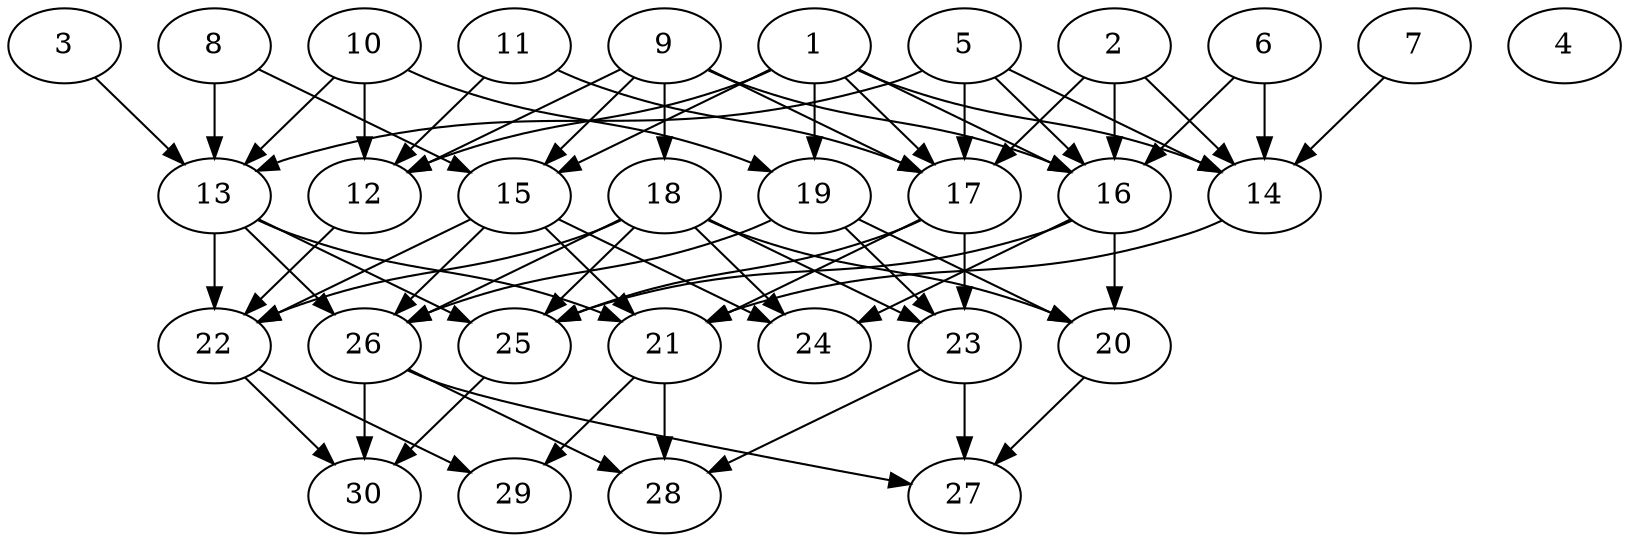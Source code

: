 // DAG (tier=2-normal, mode=data, n=30, ccr=0.432, fat=0.671, density=0.464, regular=0.510, jump=0.138, mindata=2097152, maxdata=16777216)
// DAG automatically generated by daggen at Sun Aug 24 16:33:34 2025
// /home/ermia/Project/Environments/daggen/bin/daggen --dot --ccr 0.432 --fat 0.671 --regular 0.510 --density 0.464 --jump 0.138 --mindata 2097152 --maxdata 16777216 -n 30 
digraph G {
  1 [size="229386366415743746048", alpha="0.04", expect_size="114693183207871873024"]
  1 -> 12 [size ="299779355574272"]
  1 -> 14 [size ="299779355574272"]
  1 -> 15 [size ="299779355574272"]
  1 -> 16 [size ="299779355574272"]
  1 -> 17 [size ="299779355574272"]
  1 -> 19 [size ="299779355574272"]
  2 [size="2411624172920571904", alpha="0.18", expect_size="1205812086460285952"]
  2 -> 14 [size ="1167435939971072"]
  2 -> 16 [size ="1167435939971072"]
  2 -> 17 [size ="1167435939971072"]
  3 [size="722513790353765632", alpha="0.14", expect_size="361256895176882816"]
  3 -> 13 [size ="256995282124800"]
  4 [size="9043741731100390", alpha="0.11", expect_size="4521870865550195"]
  5 [size="92348025898456080", alpha="0.07", expect_size="46174012949228040"]
  5 -> 13 [size ="1592899351347200"]
  5 -> 14 [size ="1592899351347200"]
  5 -> 16 [size ="1592899351347200"]
  5 -> 17 [size ="1592899351347200"]
  6 [size="5158418892298378", alpha="0.09", expect_size="2579209446149189"]
  6 -> 14 [size ="169115176140800"]
  6 -> 16 [size ="169115176140800"]
  7 [size="58024114926623696", alpha="0.11", expect_size="29012057463311848"]
  7 -> 14 [size ="1263752821342208"]
  8 [size="44091731607552000000", alpha="0.07", expect_size="22045865803776000000"]
  8 -> 13 [size ="99845406720000"]
  8 -> 15 [size ="99845406720000"]
  9 [size="240160005134461632", alpha="0.15", expect_size="120080002567230816"]
  9 -> 12 [size ="91462704300032"]
  9 -> 15 [size ="91462704300032"]
  9 -> 16 [size ="91462704300032"]
  9 -> 17 [size ="91462704300032"]
  9 -> 18 [size ="91462704300032"]
  10 [size="27144986584664620", alpha="0.16", expect_size="13572493292332310"]
  10 -> 12 [size ="898782313054208"]
  10 -> 13 [size ="898782313054208"]
  10 -> 19 [size ="898782313054208"]
  11 [size="432992655888852451328", alpha="0.15", expect_size="216496327944426225664"]
  11 -> 12 [size ="457871565258752"]
  11 -> 17 [size ="457871565258752"]
  12 [size="1059471237008017280", alpha="0.07", expect_size="529735618504008640"]
  12 -> 22 [size ="828324448305152"]
  13 [size="14289094532138596", alpha="0.08", expect_size="7144547266069298"]
  13 -> 21 [size ="252833483980800"]
  13 -> 22 [size ="252833483980800"]
  13 -> 25 [size ="252833483980800"]
  13 -> 26 [size ="252833483980800"]
  14 [size="329524655179200000", alpha="0.20", expect_size="164762327589600000"]
  14 -> 21 [size ="291216096755712"]
  15 [size="4511152674668747423744", alpha="0.02", expect_size="2255576337334373711872"]
  15 -> 21 [size ="2184146025709568"]
  15 -> 22 [size ="2184146025709568"]
  15 -> 24 [size ="2184146025709568"]
  15 -> 26 [size ="2184146025709568"]
  16 [size="32970428261334488", alpha="0.16", expect_size="16485214130667244"]
  16 -> 20 [size ="1211182924955648"]
  16 -> 24 [size ="1211182924955648"]
  16 -> 25 [size ="1211182924955648"]
  17 [size="121598862447855776", alpha="0.17", expect_size="60799431223927888"]
  17 -> 21 [size ="310096638771200"]
  17 -> 23 [size ="310096638771200"]
  17 -> 25 [size ="310096638771200"]
  18 [size="530805099239762296832", alpha="0.16", expect_size="265402549619881148416"]
  18 -> 20 [size ="524461216366592"]
  18 -> 22 [size ="524461216366592"]
  18 -> 23 [size ="524461216366592"]
  18 -> 24 [size ="524461216366592"]
  18 -> 25 [size ="524461216366592"]
  18 -> 26 [size ="524461216366592"]
  19 [size="830417832897533696", alpha="0.03", expect_size="415208916448766848"]
  19 -> 20 [size ="976093133668352"]
  19 -> 23 [size ="976093133668352"]
  19 -> 26 [size ="976093133668352"]
  20 [size="961603002578088493056", alpha="0.15", expect_size="480801501289044246528"]
  20 -> 27 [size ="779388262023168"]
  21 [size="1404224055571716352", alpha="0.00", expect_size="702112027785858176"]
  21 -> 28 [size ="1330718651187200"]
  21 -> 29 [size ="1330718651187200"]
  22 [size="1106277275009024000000", alpha="0.11", expect_size="553138637504512000000"]
  22 -> 29 [size ="855721902080000"]
  22 -> 30 [size ="855721902080000"]
  23 [size="5617606181472285", alpha="0.17", expect_size="2808803090736142"]
  23 -> 27 [size ="155610767163392"]
  23 -> 28 [size ="155610767163392"]
  24 [size="3049816011064393859072", alpha="0.03", expect_size="1524908005532196929536"]
  25 [size="1717657729597307", alpha="0.10", expect_size="858828864798653"]
  25 -> 30 [size ="93244041986048"]
  26 [size="25060967715242452", alpha="0.01", expect_size="12530483857621226"]
  26 -> 27 [size ="550648395333632"]
  26 -> 28 [size ="550648395333632"]
  26 -> 30 [size ="550648395333632"]
  27 [size="93065797348558672", alpha="0.08", expect_size="46532898674279336"]
  28 [size="59386502651612816", alpha="0.09", expect_size="29693251325806408"]
  29 [size="4437747795706991607808", alpha="0.11", expect_size="2218873897853495803904"]
  30 [size="412234775894392045568", alpha="0.10", expect_size="206117387947196022784"]
}
